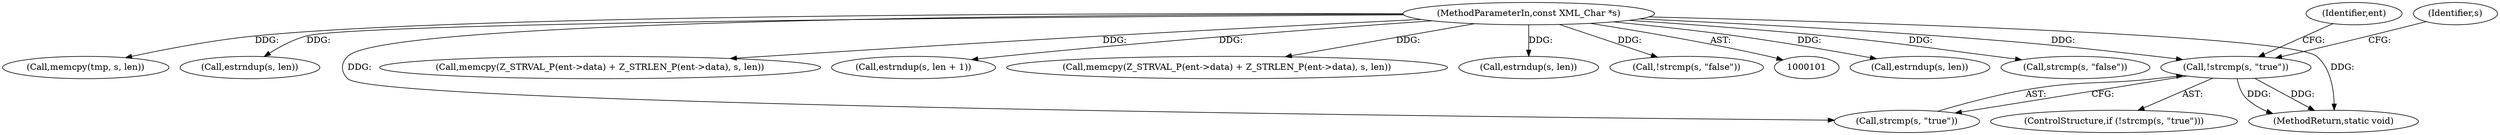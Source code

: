digraph "0_php-src_a44c89e8af7c2410f4bfc5e097be2a5d0639a60c?w=1@API" {
"1000318" [label="(Call,!strcmp(s, \"true\"))"];
"1000103" [label="(MethodParameterIn,const XML_Char *s)"];
"1000319" [label="(Call,strcmp(s, \"true\"))"];
"1000154" [label="(Call,estrndup(s, len))"];
"1000332" [label="(Call,strcmp(s, \"false\"))"];
"1000378" [label="(Call,memcpy(tmp, s, len))"];
"1000333" [label="(Identifier,s)"];
"1000305" [label="(Call,estrndup(s, len))"];
"1000103" [label="(MethodParameterIn,const XML_Char *s)"];
"1000326" [label="(Identifier,ent)"];
"1000317" [label="(ControlStructure,if (!strcmp(s, \"true\")))"];
"1000429" [label="(MethodReturn,static void)"];
"1000183" [label="(Call,memcpy(Z_STRVAL_P(ent->data) + Z_STRLEN_P(ent->data), s, len))"];
"1000232" [label="(Call,estrndup(s, len + 1))"];
"1000318" [label="(Call,!strcmp(s, \"true\"))"];
"1000257" [label="(Call,memcpy(Z_STRVAL_P(ent->data) + Z_STRLEN_P(ent->data), s, len))"];
"1000421" [label="(Call,estrndup(s, len))"];
"1000331" [label="(Call,!strcmp(s, \"false\"))"];
"1000318" -> "1000317"  [label="AST: "];
"1000318" -> "1000319"  [label="CFG: "];
"1000319" -> "1000318"  [label="AST: "];
"1000326" -> "1000318"  [label="CFG: "];
"1000333" -> "1000318"  [label="CFG: "];
"1000318" -> "1000429"  [label="DDG: "];
"1000318" -> "1000429"  [label="DDG: "];
"1000103" -> "1000318"  [label="DDG: "];
"1000103" -> "1000101"  [label="AST: "];
"1000103" -> "1000429"  [label="DDG: "];
"1000103" -> "1000154"  [label="DDG: "];
"1000103" -> "1000183"  [label="DDG: "];
"1000103" -> "1000232"  [label="DDG: "];
"1000103" -> "1000257"  [label="DDG: "];
"1000103" -> "1000305"  [label="DDG: "];
"1000103" -> "1000319"  [label="DDG: "];
"1000103" -> "1000331"  [label="DDG: "];
"1000103" -> "1000332"  [label="DDG: "];
"1000103" -> "1000378"  [label="DDG: "];
"1000103" -> "1000421"  [label="DDG: "];
}
